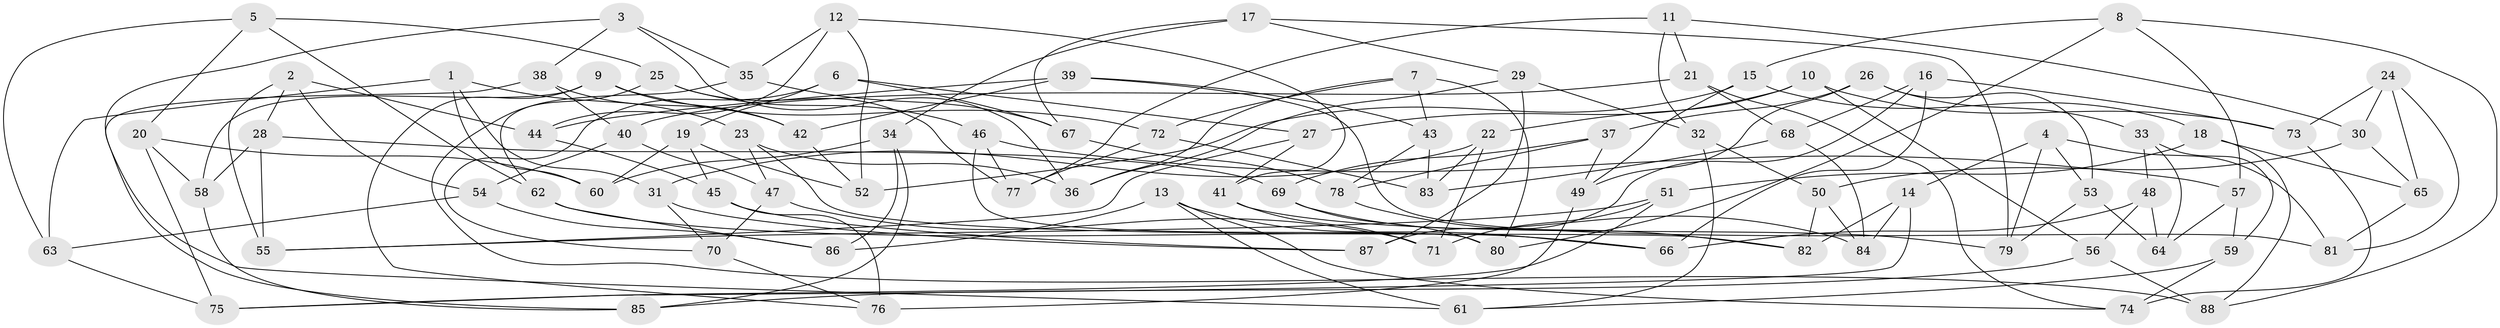 // coarse degree distribution, {4: 0.6065573770491803, 6: 0.16393442622950818, 5: 0.09836065573770492, 8: 0.01639344262295082, 10: 0.01639344262295082, 3: 0.08196721311475409, 7: 0.01639344262295082}
// Generated by graph-tools (version 1.1) at 2025/20/03/04/25 18:20:28]
// undirected, 88 vertices, 176 edges
graph export_dot {
graph [start="1"]
  node [color=gray90,style=filled];
  1;
  2;
  3;
  4;
  5;
  6;
  7;
  8;
  9;
  10;
  11;
  12;
  13;
  14;
  15;
  16;
  17;
  18;
  19;
  20;
  21;
  22;
  23;
  24;
  25;
  26;
  27;
  28;
  29;
  30;
  31;
  32;
  33;
  34;
  35;
  36;
  37;
  38;
  39;
  40;
  41;
  42;
  43;
  44;
  45;
  46;
  47;
  48;
  49;
  50;
  51;
  52;
  53;
  54;
  55;
  56;
  57;
  58;
  59;
  60;
  61;
  62;
  63;
  64;
  65;
  66;
  67;
  68;
  69;
  70;
  71;
  72;
  73;
  74;
  75;
  76;
  77;
  78;
  79;
  80;
  81;
  82;
  83;
  84;
  85;
  86;
  87;
  88;
  1 -- 31;
  1 -- 63;
  1 -- 60;
  1 -- 23;
  2 -- 44;
  2 -- 54;
  2 -- 55;
  2 -- 28;
  3 -- 35;
  3 -- 38;
  3 -- 36;
  3 -- 61;
  4 -- 14;
  4 -- 81;
  4 -- 79;
  4 -- 53;
  5 -- 62;
  5 -- 63;
  5 -- 25;
  5 -- 20;
  6 -- 70;
  6 -- 67;
  6 -- 27;
  6 -- 19;
  7 -- 72;
  7 -- 43;
  7 -- 36;
  7 -- 80;
  8 -- 88;
  8 -- 80;
  8 -- 57;
  8 -- 15;
  9 -- 72;
  9 -- 42;
  9 -- 76;
  9 -- 58;
  10 -- 73;
  10 -- 27;
  10 -- 56;
  10 -- 22;
  11 -- 30;
  11 -- 77;
  11 -- 21;
  11 -- 32;
  12 -- 35;
  12 -- 52;
  12 -- 44;
  12 -- 41;
  13 -- 86;
  13 -- 66;
  13 -- 74;
  13 -- 61;
  14 -- 75;
  14 -- 84;
  14 -- 82;
  15 -- 18;
  15 -- 52;
  15 -- 49;
  16 -- 68;
  16 -- 73;
  16 -- 87;
  16 -- 66;
  17 -- 67;
  17 -- 34;
  17 -- 79;
  17 -- 29;
  18 -- 51;
  18 -- 88;
  18 -- 65;
  19 -- 60;
  19 -- 45;
  19 -- 52;
  20 -- 58;
  20 -- 60;
  20 -- 75;
  21 -- 40;
  21 -- 68;
  21 -- 74;
  22 -- 71;
  22 -- 31;
  22 -- 83;
  23 -- 82;
  23 -- 47;
  23 -- 36;
  24 -- 81;
  24 -- 73;
  24 -- 30;
  24 -- 65;
  25 -- 77;
  25 -- 46;
  25 -- 88;
  26 -- 33;
  26 -- 37;
  26 -- 53;
  26 -- 49;
  27 -- 55;
  27 -- 41;
  28 -- 69;
  28 -- 55;
  28 -- 58;
  29 -- 36;
  29 -- 32;
  29 -- 87;
  30 -- 50;
  30 -- 65;
  31 -- 87;
  31 -- 70;
  32 -- 50;
  32 -- 61;
  33 -- 48;
  33 -- 59;
  33 -- 64;
  34 -- 60;
  34 -- 85;
  34 -- 86;
  35 -- 67;
  35 -- 62;
  37 -- 49;
  37 -- 78;
  37 -- 69;
  38 -- 40;
  38 -- 85;
  38 -- 42;
  39 -- 44;
  39 -- 42;
  39 -- 81;
  39 -- 43;
  40 -- 54;
  40 -- 47;
  41 -- 79;
  41 -- 71;
  42 -- 52;
  43 -- 78;
  43 -- 83;
  44 -- 45;
  45 -- 76;
  45 -- 87;
  46 -- 80;
  46 -- 57;
  46 -- 77;
  47 -- 70;
  47 -- 71;
  48 -- 56;
  48 -- 66;
  48 -- 64;
  49 -- 76;
  50 -- 82;
  50 -- 84;
  51 -- 75;
  51 -- 71;
  51 -- 55;
  53 -- 64;
  53 -- 79;
  54 -- 63;
  54 -- 86;
  56 -- 85;
  56 -- 88;
  57 -- 64;
  57 -- 59;
  58 -- 85;
  59 -- 61;
  59 -- 74;
  62 -- 66;
  62 -- 86;
  63 -- 75;
  65 -- 81;
  67 -- 78;
  68 -- 83;
  68 -- 84;
  69 -- 80;
  69 -- 84;
  70 -- 76;
  72 -- 83;
  72 -- 77;
  73 -- 74;
  78 -- 82;
}
